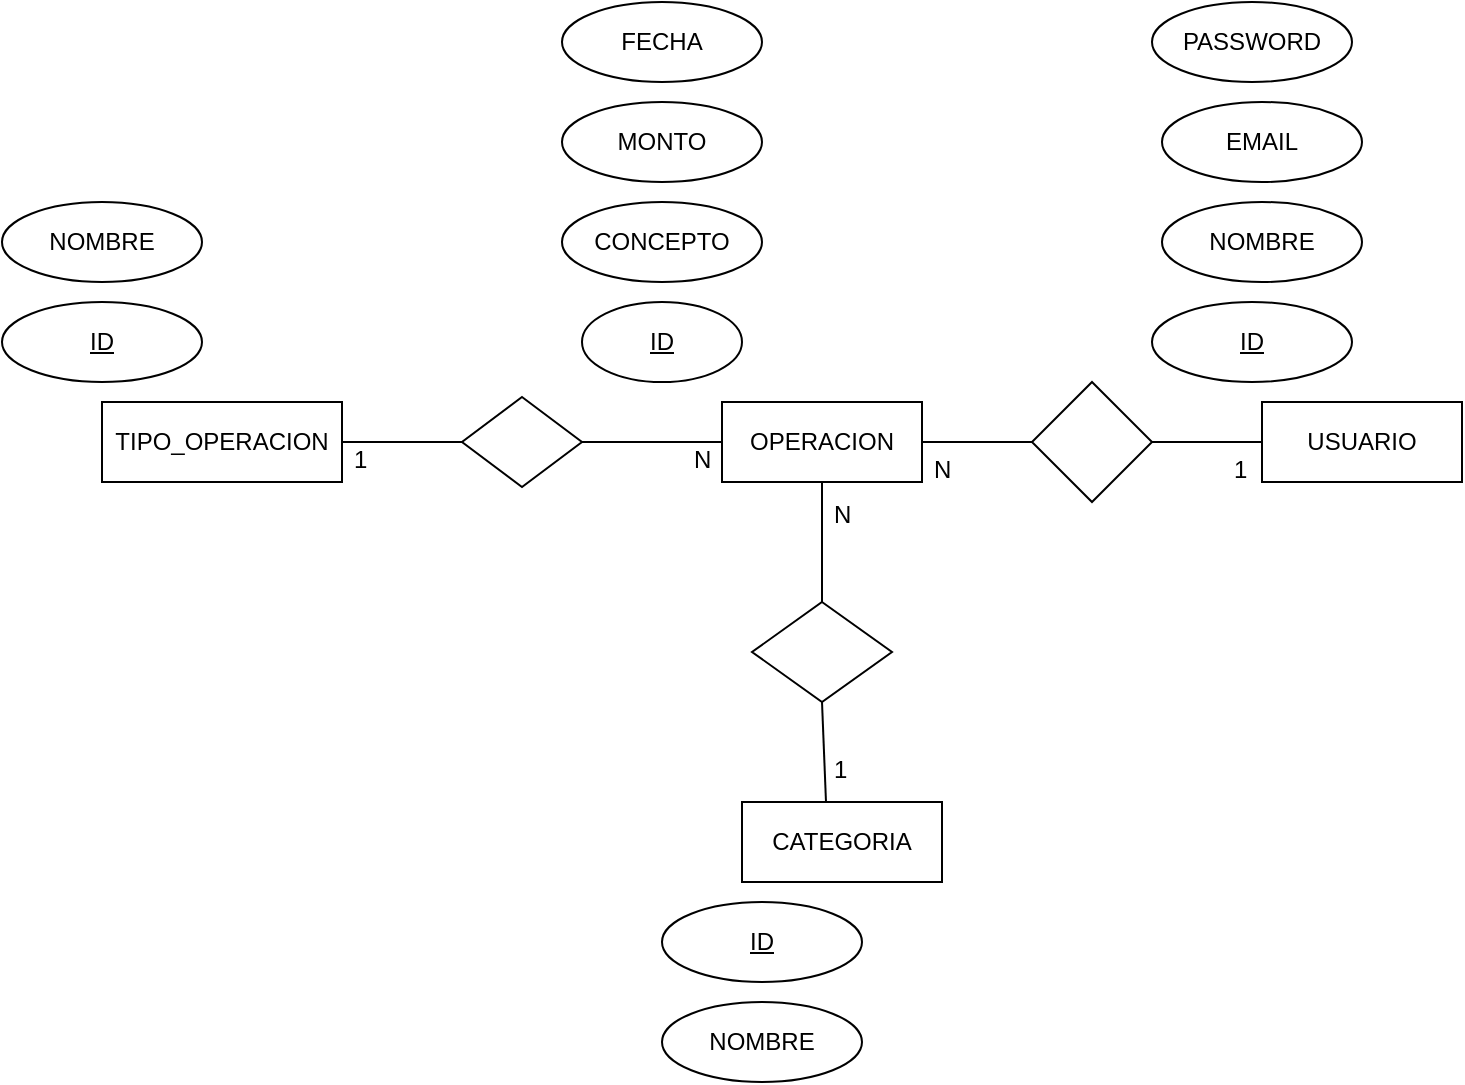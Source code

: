 <mxfile version="14.1.8" type="device"><diagram id="R2lEEEUBdFMjLlhIrx00" name="Page-1"><mxGraphModel dx="1550" dy="1852" grid="1" gridSize="10" guides="1" tooltips="1" connect="1" arrows="1" fold="1" page="1" pageScale="1" pageWidth="850" pageHeight="1100" math="0" shadow="0" extFonts="Permanent Marker^https://fonts.googleapis.com/css?family=Permanent+Marker"><root><mxCell id="0"/><mxCell id="1" parent="0"/><mxCell id="eNM7OGZanHaPsmTrKQJq-1" value="OPERACION" style="whiteSpace=wrap;html=1;align=center;" vertex="1" parent="1"><mxGeometry x="210" y="120" width="100" height="40" as="geometry"/></mxCell><mxCell id="eNM7OGZanHaPsmTrKQJq-2" value="ID" style="ellipse;whiteSpace=wrap;html=1;align=center;fontStyle=4;" vertex="1" parent="1"><mxGeometry x="140" y="70" width="80" height="40" as="geometry"/></mxCell><mxCell id="eNM7OGZanHaPsmTrKQJq-3" value="CONCEPTO" style="ellipse;whiteSpace=wrap;html=1;align=center;" vertex="1" parent="1"><mxGeometry x="130" y="20" width="100" height="40" as="geometry"/></mxCell><mxCell id="eNM7OGZanHaPsmTrKQJq-4" value="MONTO" style="ellipse;whiteSpace=wrap;html=1;align=center;" vertex="1" parent="1"><mxGeometry x="130" y="-30" width="100" height="40" as="geometry"/></mxCell><mxCell id="eNM7OGZanHaPsmTrKQJq-5" value="FECHA" style="ellipse;whiteSpace=wrap;html=1;align=center;" vertex="1" parent="1"><mxGeometry x="130" y="-80" width="100" height="40" as="geometry"/></mxCell><mxCell id="eNM7OGZanHaPsmTrKQJq-6" value="TIPO_OPERACION" style="whiteSpace=wrap;html=1;align=center;" vertex="1" parent="1"><mxGeometry x="-100" y="120" width="120" height="40" as="geometry"/></mxCell><mxCell id="eNM7OGZanHaPsmTrKQJq-7" value="ID" style="ellipse;whiteSpace=wrap;html=1;align=center;fontStyle=4;" vertex="1" parent="1"><mxGeometry x="-150" y="70" width="100" height="40" as="geometry"/></mxCell><mxCell id="eNM7OGZanHaPsmTrKQJq-8" value="NOMBRE" style="ellipse;whiteSpace=wrap;html=1;align=center;" vertex="1" parent="1"><mxGeometry x="-150" y="20" width="100" height="40" as="geometry"/></mxCell><mxCell id="eNM7OGZanHaPsmTrKQJq-9" value="" style="shape=rhombus;perimeter=rhombusPerimeter;whiteSpace=wrap;html=1;align=center;" vertex="1" parent="1"><mxGeometry x="80" y="117.5" width="60" height="45" as="geometry"/></mxCell><mxCell id="eNM7OGZanHaPsmTrKQJq-10" value="" style="endArrow=none;html=1;rounded=0;entryX=0;entryY=0.5;entryDx=0;entryDy=0;exitX=1;exitY=0.5;exitDx=0;exitDy=0;" edge="1" parent="1" source="eNM7OGZanHaPsmTrKQJq-9" target="eNM7OGZanHaPsmTrKQJq-1"><mxGeometry relative="1" as="geometry"><mxPoint x="30" y="190" as="sourcePoint"/><mxPoint x="190" y="190" as="targetPoint"/></mxGeometry></mxCell><mxCell id="eNM7OGZanHaPsmTrKQJq-11" value="" style="endArrow=none;html=1;rounded=0;entryX=0;entryY=0.5;entryDx=0;entryDy=0;exitX=1;exitY=0.5;exitDx=0;exitDy=0;" edge="1" parent="1" source="eNM7OGZanHaPsmTrKQJq-6" target="eNM7OGZanHaPsmTrKQJq-9"><mxGeometry relative="1" as="geometry"><mxPoint x="200" y="150" as="sourcePoint"/><mxPoint x="290" y="150" as="targetPoint"/></mxGeometry></mxCell><mxCell id="eNM7OGZanHaPsmTrKQJq-12" value="N" style="text;strokeColor=none;fillColor=none;spacingLeft=4;spacingRight=4;overflow=hidden;rotatable=0;points=[[0,0.5],[1,0.5]];portConstraint=eastwest;fontSize=12;" vertex="1" parent="1"><mxGeometry x="190" y="135" width="40" height="30" as="geometry"/></mxCell><mxCell id="eNM7OGZanHaPsmTrKQJq-13" value="1" style="text;strokeColor=none;fillColor=none;spacingLeft=4;spacingRight=4;overflow=hidden;rotatable=0;points=[[0,0.5],[1,0.5]];portConstraint=eastwest;fontSize=12;" vertex="1" parent="1"><mxGeometry x="20" y="135" width="40" height="30" as="geometry"/></mxCell><mxCell id="eNM7OGZanHaPsmTrKQJq-17" value="USUARIO" style="whiteSpace=wrap;html=1;align=center;" vertex="1" parent="1"><mxGeometry x="480" y="120" width="100" height="40" as="geometry"/></mxCell><mxCell id="eNM7OGZanHaPsmTrKQJq-18" value="ID" style="ellipse;whiteSpace=wrap;html=1;align=center;fontStyle=4;" vertex="1" parent="1"><mxGeometry x="425" y="70" width="100" height="40" as="geometry"/></mxCell><mxCell id="eNM7OGZanHaPsmTrKQJq-19" value="EMAIL" style="ellipse;whiteSpace=wrap;html=1;align=center;" vertex="1" parent="1"><mxGeometry x="430" y="-30" width="100" height="40" as="geometry"/></mxCell><mxCell id="eNM7OGZanHaPsmTrKQJq-21" value="PASSWORD" style="ellipse;whiteSpace=wrap;html=1;align=center;" vertex="1" parent="1"><mxGeometry x="425" y="-80" width="100" height="40" as="geometry"/></mxCell><mxCell id="eNM7OGZanHaPsmTrKQJq-22" value="NOMBRE" style="ellipse;whiteSpace=wrap;html=1;align=center;" vertex="1" parent="1"><mxGeometry x="430" y="20" width="100" height="40" as="geometry"/></mxCell><mxCell id="eNM7OGZanHaPsmTrKQJq-23" value="" style="shape=rhombus;perimeter=rhombusPerimeter;whiteSpace=wrap;html=1;align=center;" vertex="1" parent="1"><mxGeometry x="365" y="110" width="60" height="60" as="geometry"/></mxCell><mxCell id="eNM7OGZanHaPsmTrKQJq-24" value="" style="endArrow=none;html=1;rounded=0;entryX=0;entryY=0.5;entryDx=0;entryDy=0;exitX=1;exitY=0.5;exitDx=0;exitDy=0;" edge="1" parent="1" source="eNM7OGZanHaPsmTrKQJq-23" target="eNM7OGZanHaPsmTrKQJq-17"><mxGeometry relative="1" as="geometry"><mxPoint x="210" y="190" as="sourcePoint"/><mxPoint x="370" y="190" as="targetPoint"/></mxGeometry></mxCell><mxCell id="eNM7OGZanHaPsmTrKQJq-25" value="" style="endArrow=none;html=1;rounded=0;entryX=0;entryY=0.5;entryDx=0;entryDy=0;exitX=1;exitY=0.5;exitDx=0;exitDy=0;" edge="1" parent="1" source="eNM7OGZanHaPsmTrKQJq-1" target="eNM7OGZanHaPsmTrKQJq-23"><mxGeometry relative="1" as="geometry"><mxPoint x="210" y="190" as="sourcePoint"/><mxPoint x="370" y="190" as="targetPoint"/></mxGeometry></mxCell><mxCell id="eNM7OGZanHaPsmTrKQJq-26" value="N" style="text;strokeColor=none;fillColor=none;spacingLeft=4;spacingRight=4;overflow=hidden;rotatable=0;points=[[0,0.5],[1,0.5]];portConstraint=eastwest;fontSize=12;" vertex="1" parent="1"><mxGeometry x="310" y="140" width="40" height="30" as="geometry"/></mxCell><mxCell id="eNM7OGZanHaPsmTrKQJq-27" value="1" style="text;strokeColor=none;fillColor=none;spacingLeft=4;spacingRight=4;overflow=hidden;rotatable=0;points=[[0,0.5],[1,0.5]];portConstraint=eastwest;fontSize=12;" vertex="1" parent="1"><mxGeometry x="460" y="140" width="40" height="30" as="geometry"/></mxCell><mxCell id="eNM7OGZanHaPsmTrKQJq-29" value="CATEGORIA" style="whiteSpace=wrap;html=1;align=center;" vertex="1" parent="1"><mxGeometry x="220" y="320" width="100" height="40" as="geometry"/></mxCell><mxCell id="eNM7OGZanHaPsmTrKQJq-30" value="ID" style="ellipse;whiteSpace=wrap;html=1;align=center;fontStyle=4;" vertex="1" parent="1"><mxGeometry x="180" y="370" width="100" height="40" as="geometry"/></mxCell><mxCell id="eNM7OGZanHaPsmTrKQJq-31" value="NOMBRE" style="ellipse;whiteSpace=wrap;html=1;align=center;" vertex="1" parent="1"><mxGeometry x="180" y="420" width="100" height="40" as="geometry"/></mxCell><mxCell id="eNM7OGZanHaPsmTrKQJq-32" value="" style="shape=rhombus;perimeter=rhombusPerimeter;whiteSpace=wrap;html=1;align=center;" vertex="1" parent="1"><mxGeometry x="225" y="220" width="70" height="50" as="geometry"/></mxCell><mxCell id="eNM7OGZanHaPsmTrKQJq-33" value="" style="endArrow=none;html=1;rounded=0;entryX=0.5;entryY=1;entryDx=0;entryDy=0;exitX=0.5;exitY=0;exitDx=0;exitDy=0;" edge="1" parent="1" source="eNM7OGZanHaPsmTrKQJq-32" target="eNM7OGZanHaPsmTrKQJq-1"><mxGeometry relative="1" as="geometry"><mxPoint x="90" y="290" as="sourcePoint"/><mxPoint x="250" y="290" as="targetPoint"/></mxGeometry></mxCell><mxCell id="eNM7OGZanHaPsmTrKQJq-34" value="" style="endArrow=none;html=1;rounded=0;entryX=0.5;entryY=1;entryDx=0;entryDy=0;exitX=0.42;exitY=0;exitDx=0;exitDy=0;exitPerimeter=0;" edge="1" parent="1" source="eNM7OGZanHaPsmTrKQJq-29" target="eNM7OGZanHaPsmTrKQJq-32"><mxGeometry relative="1" as="geometry"><mxPoint x="90" y="290" as="sourcePoint"/><mxPoint x="250" y="290" as="targetPoint"/></mxGeometry></mxCell><mxCell id="eNM7OGZanHaPsmTrKQJq-35" value="N" style="text;strokeColor=none;fillColor=none;spacingLeft=4;spacingRight=4;overflow=hidden;rotatable=0;points=[[0,0.5],[1,0.5]];portConstraint=eastwest;fontSize=12;" vertex="1" parent="1"><mxGeometry x="260" y="162.5" width="40" height="30" as="geometry"/></mxCell><mxCell id="eNM7OGZanHaPsmTrKQJq-36" value="1" style="text;strokeColor=none;fillColor=none;spacingLeft=4;spacingRight=4;overflow=hidden;rotatable=0;points=[[0,0.5],[1,0.5]];portConstraint=eastwest;fontSize=12;" vertex="1" parent="1"><mxGeometry x="260" y="290" width="40" height="30" as="geometry"/></mxCell></root></mxGraphModel></diagram></mxfile>